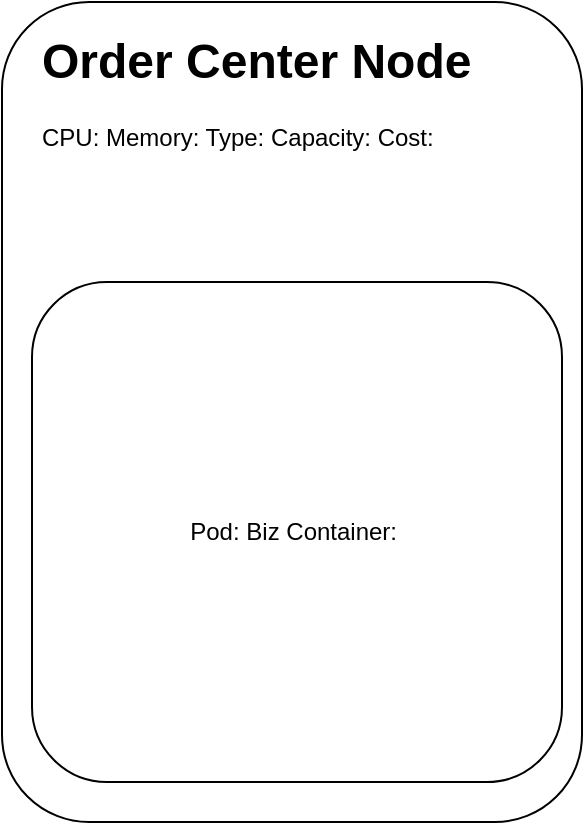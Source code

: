 <mxfile type="github" version="12.1.7" pages="1">
  <diagram id="jTZAZJjFWtf-VRuI2Loa" name="Page-1">
    <mxGraphModel grid="1" dx="1728" dy="818" gridSize="10" guides="1" tooltips="1" connect="1" arrows="1" fold="1" page="1" pageScale="1" pageWidth="827" pageHeight="1169" math="0" shadow="0">
      <root>
        <mxCell id="0"/>
        <mxCell id="1" parent="0"/>
        <mxCell id="CkEfV53mXyZ0E1vWoYt8-1" value="" parent="1" style="rounded=1;whiteSpace=wrap;html=1;" vertex="1">
          <mxGeometry as="geometry" x="110" y="170" width="290" height="410"/>
        </mxCell>
        <mxCell id="CkEfV53mXyZ0E1vWoYt8-2" value="&lt;h1&gt;Order Center Node&lt;/h1&gt;&lt;p&gt;CPU: Memory: Type: Capacity: Cost:&amp;nbsp;&lt;br&gt;&lt;/p&gt;" parent="1" style="text;html=1;strokeColor=none;fillColor=none;spacing=5;spacingTop=-20;whiteSpace=wrap;overflow=hidden;rounded=0;" vertex="1">
          <mxGeometry as="geometry" x="125" y="180" width="225" height="120"/>
        </mxCell>
        <mxCell id="CkEfV53mXyZ0E1vWoYt8-3" value="Pod: Biz Container:&amp;nbsp;" parent="1" style="rounded=1;whiteSpace=wrap;html=1;" vertex="1">
          <mxGeometry as="geometry" x="125" y="310" width="265" height="250"/>
        </mxCell>
      </root>
    </mxGraphModel>
  </diagram>
</mxfile>
